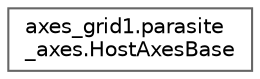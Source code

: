 digraph "Graphical Class Hierarchy"
{
 // LATEX_PDF_SIZE
  bgcolor="transparent";
  edge [fontname=Helvetica,fontsize=10,labelfontname=Helvetica,labelfontsize=10];
  node [fontname=Helvetica,fontsize=10,shape=box,height=0.2,width=0.4];
  rankdir="LR";
  Node0 [id="Node000000",label="axes_grid1.parasite\l_axes.HostAxesBase",height=0.2,width=0.4,color="grey40", fillcolor="white", style="filled",URL="$d0/d0e/classaxes__grid1_1_1parasite__axes_1_1HostAxesBase.html",tooltip=" "];
}
